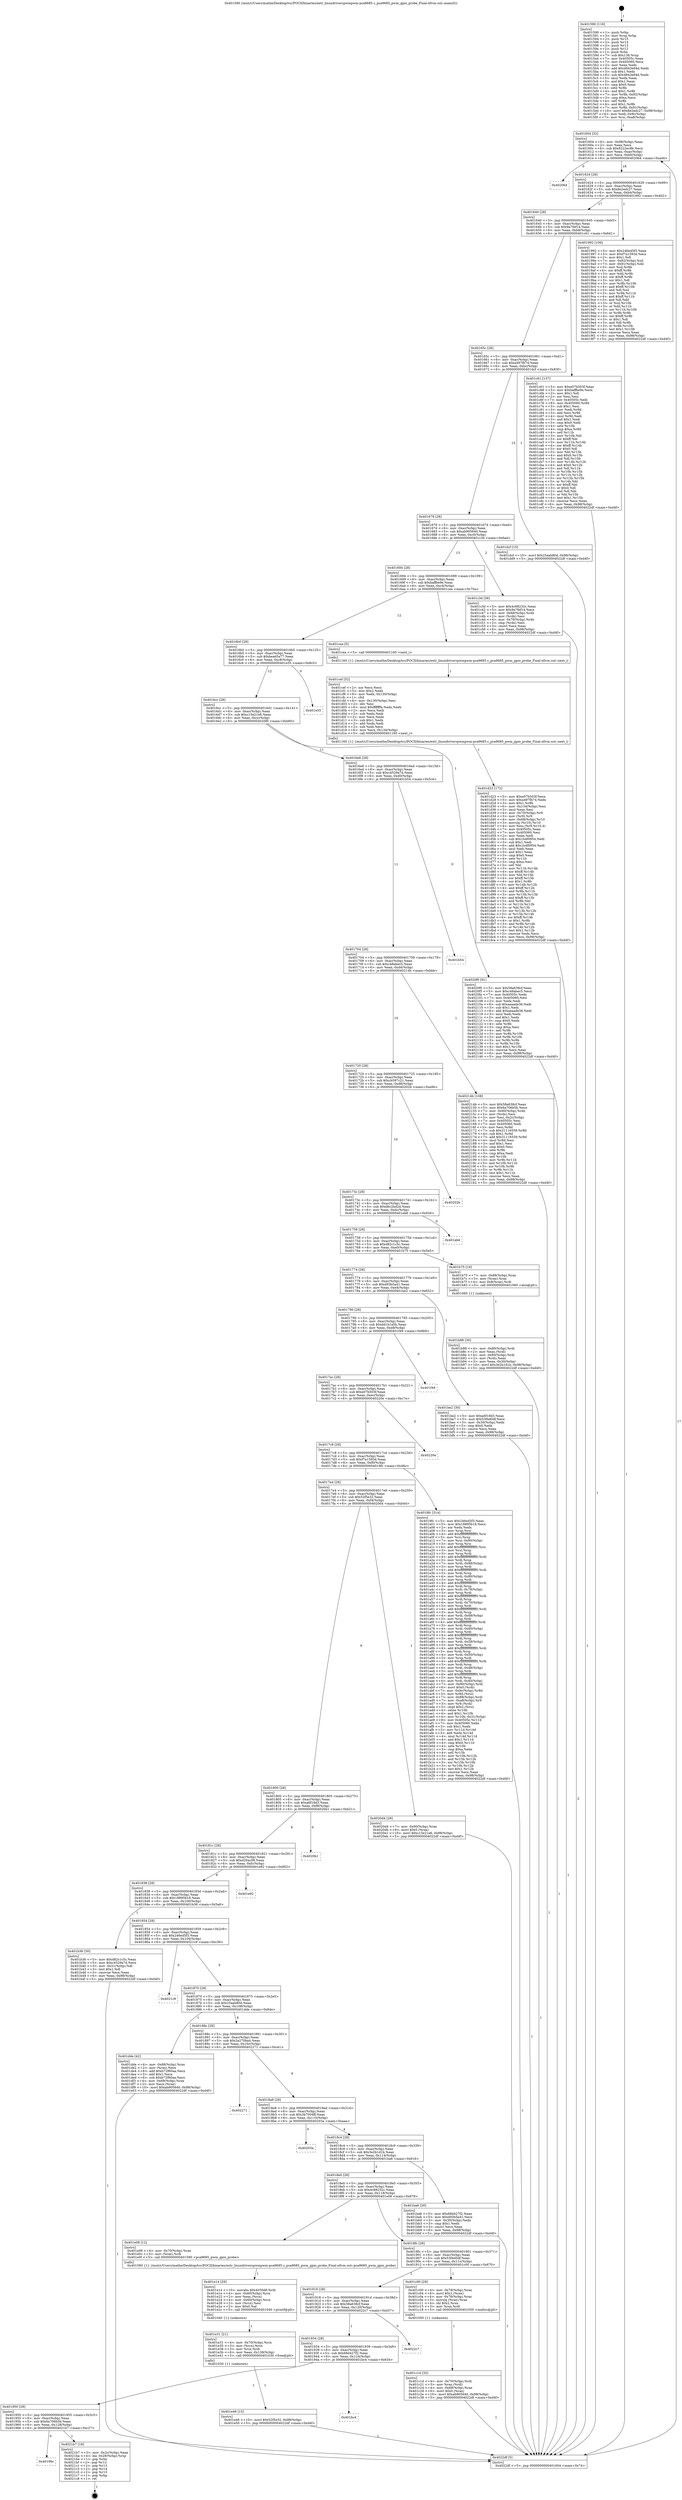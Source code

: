 digraph "0x401590" {
  label = "0x401590 (/mnt/c/Users/mathe/Desktop/tcc/POCII/binaries/extr_linuxdriverspwmpwm-pca9685.c_pca9685_pwm_gpio_probe_Final-ollvm.out::main(0))"
  labelloc = "t"
  node[shape=record]

  Entry [label="",width=0.3,height=0.3,shape=circle,fillcolor=black,style=filled]
  "0x401604" [label="{
     0x401604 [32]\l
     | [instrs]\l
     &nbsp;&nbsp;0x401604 \<+6\>: mov -0x98(%rbp),%eax\l
     &nbsp;&nbsp;0x40160a \<+2\>: mov %eax,%ecx\l
     &nbsp;&nbsp;0x40160c \<+6\>: sub $0x8222ec8b,%ecx\l
     &nbsp;&nbsp;0x401612 \<+6\>: mov %eax,-0xac(%rbp)\l
     &nbsp;&nbsp;0x401618 \<+6\>: mov %ecx,-0xb0(%rbp)\l
     &nbsp;&nbsp;0x40161e \<+6\>: je 0000000000402064 \<main+0xad4\>\l
  }"]
  "0x402064" [label="{
     0x402064\l
  }", style=dashed]
  "0x401624" [label="{
     0x401624 [28]\l
     | [instrs]\l
     &nbsp;&nbsp;0x401624 \<+5\>: jmp 0000000000401629 \<main+0x99\>\l
     &nbsp;&nbsp;0x401629 \<+6\>: mov -0xac(%rbp),%eax\l
     &nbsp;&nbsp;0x40162f \<+5\>: sub $0x8e2edc27,%eax\l
     &nbsp;&nbsp;0x401634 \<+6\>: mov %eax,-0xb4(%rbp)\l
     &nbsp;&nbsp;0x40163a \<+6\>: je 0000000000401992 \<main+0x402\>\l
  }"]
  Exit [label="",width=0.3,height=0.3,shape=circle,fillcolor=black,style=filled,peripheries=2]
  "0x401992" [label="{
     0x401992 [106]\l
     | [instrs]\l
     &nbsp;&nbsp;0x401992 \<+5\>: mov $0x246ed5f3,%eax\l
     &nbsp;&nbsp;0x401997 \<+5\>: mov $0xf7a1593d,%ecx\l
     &nbsp;&nbsp;0x40199c \<+2\>: mov $0x1,%dl\l
     &nbsp;&nbsp;0x40199e \<+7\>: mov -0x92(%rbp),%sil\l
     &nbsp;&nbsp;0x4019a5 \<+7\>: mov -0x91(%rbp),%dil\l
     &nbsp;&nbsp;0x4019ac \<+3\>: mov %sil,%r8b\l
     &nbsp;&nbsp;0x4019af \<+4\>: xor $0xff,%r8b\l
     &nbsp;&nbsp;0x4019b3 \<+3\>: mov %dil,%r9b\l
     &nbsp;&nbsp;0x4019b6 \<+4\>: xor $0xff,%r9b\l
     &nbsp;&nbsp;0x4019ba \<+3\>: xor $0x1,%dl\l
     &nbsp;&nbsp;0x4019bd \<+3\>: mov %r8b,%r10b\l
     &nbsp;&nbsp;0x4019c0 \<+4\>: and $0xff,%r10b\l
     &nbsp;&nbsp;0x4019c4 \<+3\>: and %dl,%sil\l
     &nbsp;&nbsp;0x4019c7 \<+3\>: mov %r9b,%r11b\l
     &nbsp;&nbsp;0x4019ca \<+4\>: and $0xff,%r11b\l
     &nbsp;&nbsp;0x4019ce \<+3\>: and %dl,%dil\l
     &nbsp;&nbsp;0x4019d1 \<+3\>: or %sil,%r10b\l
     &nbsp;&nbsp;0x4019d4 \<+3\>: or %dil,%r11b\l
     &nbsp;&nbsp;0x4019d7 \<+3\>: xor %r11b,%r10b\l
     &nbsp;&nbsp;0x4019da \<+3\>: or %r9b,%r8b\l
     &nbsp;&nbsp;0x4019dd \<+4\>: xor $0xff,%r8b\l
     &nbsp;&nbsp;0x4019e1 \<+3\>: or $0x1,%dl\l
     &nbsp;&nbsp;0x4019e4 \<+3\>: and %dl,%r8b\l
     &nbsp;&nbsp;0x4019e7 \<+3\>: or %r8b,%r10b\l
     &nbsp;&nbsp;0x4019ea \<+4\>: test $0x1,%r10b\l
     &nbsp;&nbsp;0x4019ee \<+3\>: cmovne %ecx,%eax\l
     &nbsp;&nbsp;0x4019f1 \<+6\>: mov %eax,-0x98(%rbp)\l
     &nbsp;&nbsp;0x4019f7 \<+5\>: jmp 00000000004022df \<main+0xd4f\>\l
  }"]
  "0x401640" [label="{
     0x401640 [28]\l
     | [instrs]\l
     &nbsp;&nbsp;0x401640 \<+5\>: jmp 0000000000401645 \<main+0xb5\>\l
     &nbsp;&nbsp;0x401645 \<+6\>: mov -0xac(%rbp),%eax\l
     &nbsp;&nbsp;0x40164b \<+5\>: sub $0x9a7fef14,%eax\l
     &nbsp;&nbsp;0x401650 \<+6\>: mov %eax,-0xb8(%rbp)\l
     &nbsp;&nbsp;0x401656 \<+6\>: je 0000000000401c61 \<main+0x6d1\>\l
  }"]
  "0x4022df" [label="{
     0x4022df [5]\l
     | [instrs]\l
     &nbsp;&nbsp;0x4022df \<+5\>: jmp 0000000000401604 \<main+0x74\>\l
  }"]
  "0x401590" [label="{
     0x401590 [116]\l
     | [instrs]\l
     &nbsp;&nbsp;0x401590 \<+1\>: push %rbp\l
     &nbsp;&nbsp;0x401591 \<+3\>: mov %rsp,%rbp\l
     &nbsp;&nbsp;0x401594 \<+2\>: push %r15\l
     &nbsp;&nbsp;0x401596 \<+2\>: push %r14\l
     &nbsp;&nbsp;0x401598 \<+2\>: push %r13\l
     &nbsp;&nbsp;0x40159a \<+2\>: push %r12\l
     &nbsp;&nbsp;0x40159c \<+1\>: push %rbx\l
     &nbsp;&nbsp;0x40159d \<+7\>: sub $0x138,%rsp\l
     &nbsp;&nbsp;0x4015a4 \<+7\>: mov 0x40505c,%eax\l
     &nbsp;&nbsp;0x4015ab \<+7\>: mov 0x405060,%ecx\l
     &nbsp;&nbsp;0x4015b2 \<+2\>: mov %eax,%edx\l
     &nbsp;&nbsp;0x4015b4 \<+6\>: add $0x4843e94d,%edx\l
     &nbsp;&nbsp;0x4015ba \<+3\>: sub $0x1,%edx\l
     &nbsp;&nbsp;0x4015bd \<+6\>: sub $0x4843e94d,%edx\l
     &nbsp;&nbsp;0x4015c3 \<+3\>: imul %edx,%eax\l
     &nbsp;&nbsp;0x4015c6 \<+3\>: and $0x1,%eax\l
     &nbsp;&nbsp;0x4015c9 \<+3\>: cmp $0x0,%eax\l
     &nbsp;&nbsp;0x4015cc \<+4\>: sete %r8b\l
     &nbsp;&nbsp;0x4015d0 \<+4\>: and $0x1,%r8b\l
     &nbsp;&nbsp;0x4015d4 \<+7\>: mov %r8b,-0x92(%rbp)\l
     &nbsp;&nbsp;0x4015db \<+3\>: cmp $0xa,%ecx\l
     &nbsp;&nbsp;0x4015de \<+4\>: setl %r8b\l
     &nbsp;&nbsp;0x4015e2 \<+4\>: and $0x1,%r8b\l
     &nbsp;&nbsp;0x4015e6 \<+7\>: mov %r8b,-0x91(%rbp)\l
     &nbsp;&nbsp;0x4015ed \<+10\>: movl $0x8e2edc27,-0x98(%rbp)\l
     &nbsp;&nbsp;0x4015f7 \<+6\>: mov %edi,-0x9c(%rbp)\l
     &nbsp;&nbsp;0x4015fd \<+7\>: mov %rsi,-0xa8(%rbp)\l
  }"]
  "0x40196c" [label="{
     0x40196c\l
  }", style=dashed]
  "0x401c61" [label="{
     0x401c61 [137]\l
     | [instrs]\l
     &nbsp;&nbsp;0x401c61 \<+5\>: mov $0xe07b503f,%eax\l
     &nbsp;&nbsp;0x401c66 \<+5\>: mov $0xbaffbe9e,%ecx\l
     &nbsp;&nbsp;0x401c6b \<+2\>: mov $0x1,%dl\l
     &nbsp;&nbsp;0x401c6d \<+2\>: xor %esi,%esi\l
     &nbsp;&nbsp;0x401c6f \<+7\>: mov 0x40505c,%edi\l
     &nbsp;&nbsp;0x401c76 \<+8\>: mov 0x405060,%r8d\l
     &nbsp;&nbsp;0x401c7e \<+3\>: sub $0x1,%esi\l
     &nbsp;&nbsp;0x401c81 \<+3\>: mov %edi,%r9d\l
     &nbsp;&nbsp;0x401c84 \<+3\>: add %esi,%r9d\l
     &nbsp;&nbsp;0x401c87 \<+4\>: imul %r9d,%edi\l
     &nbsp;&nbsp;0x401c8b \<+3\>: and $0x1,%edi\l
     &nbsp;&nbsp;0x401c8e \<+3\>: cmp $0x0,%edi\l
     &nbsp;&nbsp;0x401c91 \<+4\>: sete %r10b\l
     &nbsp;&nbsp;0x401c95 \<+4\>: cmp $0xa,%r8d\l
     &nbsp;&nbsp;0x401c99 \<+4\>: setl %r11b\l
     &nbsp;&nbsp;0x401c9d \<+3\>: mov %r10b,%bl\l
     &nbsp;&nbsp;0x401ca0 \<+3\>: xor $0xff,%bl\l
     &nbsp;&nbsp;0x401ca3 \<+3\>: mov %r11b,%r14b\l
     &nbsp;&nbsp;0x401ca6 \<+4\>: xor $0xff,%r14b\l
     &nbsp;&nbsp;0x401caa \<+3\>: xor $0x0,%dl\l
     &nbsp;&nbsp;0x401cad \<+3\>: mov %bl,%r15b\l
     &nbsp;&nbsp;0x401cb0 \<+4\>: and $0x0,%r15b\l
     &nbsp;&nbsp;0x401cb4 \<+3\>: and %dl,%r10b\l
     &nbsp;&nbsp;0x401cb7 \<+3\>: mov %r14b,%r12b\l
     &nbsp;&nbsp;0x401cba \<+4\>: and $0x0,%r12b\l
     &nbsp;&nbsp;0x401cbe \<+3\>: and %dl,%r11b\l
     &nbsp;&nbsp;0x401cc1 \<+3\>: or %r10b,%r15b\l
     &nbsp;&nbsp;0x401cc4 \<+3\>: or %r11b,%r12b\l
     &nbsp;&nbsp;0x401cc7 \<+3\>: xor %r12b,%r15b\l
     &nbsp;&nbsp;0x401cca \<+3\>: or %r14b,%bl\l
     &nbsp;&nbsp;0x401ccd \<+3\>: xor $0xff,%bl\l
     &nbsp;&nbsp;0x401cd0 \<+3\>: or $0x0,%dl\l
     &nbsp;&nbsp;0x401cd3 \<+2\>: and %dl,%bl\l
     &nbsp;&nbsp;0x401cd5 \<+3\>: or %bl,%r15b\l
     &nbsp;&nbsp;0x401cd8 \<+4\>: test $0x1,%r15b\l
     &nbsp;&nbsp;0x401cdc \<+3\>: cmovne %ecx,%eax\l
     &nbsp;&nbsp;0x401cdf \<+6\>: mov %eax,-0x98(%rbp)\l
     &nbsp;&nbsp;0x401ce5 \<+5\>: jmp 00000000004022df \<main+0xd4f\>\l
  }"]
  "0x40165c" [label="{
     0x40165c [28]\l
     | [instrs]\l
     &nbsp;&nbsp;0x40165c \<+5\>: jmp 0000000000401661 \<main+0xd1\>\l
     &nbsp;&nbsp;0x401661 \<+6\>: mov -0xac(%rbp),%eax\l
     &nbsp;&nbsp;0x401667 \<+5\>: sub $0xa497fb74,%eax\l
     &nbsp;&nbsp;0x40166c \<+6\>: mov %eax,-0xbc(%rbp)\l
     &nbsp;&nbsp;0x401672 \<+6\>: je 0000000000401dcf \<main+0x83f\>\l
  }"]
  "0x4021b7" [label="{
     0x4021b7 [18]\l
     | [instrs]\l
     &nbsp;&nbsp;0x4021b7 \<+3\>: mov -0x2c(%rbp),%eax\l
     &nbsp;&nbsp;0x4021ba \<+4\>: lea -0x28(%rbp),%rsp\l
     &nbsp;&nbsp;0x4021be \<+1\>: pop %rbx\l
     &nbsp;&nbsp;0x4021bf \<+2\>: pop %r12\l
     &nbsp;&nbsp;0x4021c1 \<+2\>: pop %r13\l
     &nbsp;&nbsp;0x4021c3 \<+2\>: pop %r14\l
     &nbsp;&nbsp;0x4021c5 \<+2\>: pop %r15\l
     &nbsp;&nbsp;0x4021c7 \<+1\>: pop %rbp\l
     &nbsp;&nbsp;0x4021c8 \<+1\>: ret\l
  }"]
  "0x401dcf" [label="{
     0x401dcf [15]\l
     | [instrs]\l
     &nbsp;&nbsp;0x401dcf \<+10\>: movl $0x25aab80d,-0x98(%rbp)\l
     &nbsp;&nbsp;0x401dd9 \<+5\>: jmp 00000000004022df \<main+0xd4f\>\l
  }"]
  "0x401678" [label="{
     0x401678 [28]\l
     | [instrs]\l
     &nbsp;&nbsp;0x401678 \<+5\>: jmp 000000000040167d \<main+0xed\>\l
     &nbsp;&nbsp;0x40167d \<+6\>: mov -0xac(%rbp),%eax\l
     &nbsp;&nbsp;0x401683 \<+5\>: sub $0xab905640,%eax\l
     &nbsp;&nbsp;0x401688 \<+6\>: mov %eax,-0xc0(%rbp)\l
     &nbsp;&nbsp;0x40168e \<+6\>: je 0000000000401c3d \<main+0x6ad\>\l
  }"]
  "0x401950" [label="{
     0x401950 [28]\l
     | [instrs]\l
     &nbsp;&nbsp;0x401950 \<+5\>: jmp 0000000000401955 \<main+0x3c5\>\l
     &nbsp;&nbsp;0x401955 \<+6\>: mov -0xac(%rbp),%eax\l
     &nbsp;&nbsp;0x40195b \<+5\>: sub $0x6a706b5b,%eax\l
     &nbsp;&nbsp;0x401960 \<+6\>: mov %eax,-0x128(%rbp)\l
     &nbsp;&nbsp;0x401966 \<+6\>: je 00000000004021b7 \<main+0xc27\>\l
  }"]
  "0x401c3d" [label="{
     0x401c3d [36]\l
     | [instrs]\l
     &nbsp;&nbsp;0x401c3d \<+5\>: mov $0x4c88232c,%eax\l
     &nbsp;&nbsp;0x401c42 \<+5\>: mov $0x9a7fef14,%ecx\l
     &nbsp;&nbsp;0x401c47 \<+4\>: mov -0x68(%rbp),%rdx\l
     &nbsp;&nbsp;0x401c4b \<+2\>: mov (%rdx),%esi\l
     &nbsp;&nbsp;0x401c4d \<+4\>: mov -0x78(%rbp),%rdx\l
     &nbsp;&nbsp;0x401c51 \<+2\>: cmp (%rdx),%esi\l
     &nbsp;&nbsp;0x401c53 \<+3\>: cmovl %ecx,%eax\l
     &nbsp;&nbsp;0x401c56 \<+6\>: mov %eax,-0x98(%rbp)\l
     &nbsp;&nbsp;0x401c5c \<+5\>: jmp 00000000004022df \<main+0xd4f\>\l
  }"]
  "0x401694" [label="{
     0x401694 [28]\l
     | [instrs]\l
     &nbsp;&nbsp;0x401694 \<+5\>: jmp 0000000000401699 \<main+0x109\>\l
     &nbsp;&nbsp;0x401699 \<+6\>: mov -0xac(%rbp),%eax\l
     &nbsp;&nbsp;0x40169f \<+5\>: sub $0xbaffbe9e,%eax\l
     &nbsp;&nbsp;0x4016a4 \<+6\>: mov %eax,-0xc4(%rbp)\l
     &nbsp;&nbsp;0x4016aa \<+6\>: je 0000000000401cea \<main+0x75a\>\l
  }"]
  "0x401bc4" [label="{
     0x401bc4\l
  }", style=dashed]
  "0x401cea" [label="{
     0x401cea [5]\l
     | [instrs]\l
     &nbsp;&nbsp;0x401cea \<+5\>: call 0000000000401160 \<next_i\>\l
     | [calls]\l
     &nbsp;&nbsp;0x401160 \{1\} (/mnt/c/Users/mathe/Desktop/tcc/POCII/binaries/extr_linuxdriverspwmpwm-pca9685.c_pca9685_pwm_gpio_probe_Final-ollvm.out::next_i)\l
  }"]
  "0x4016b0" [label="{
     0x4016b0 [28]\l
     | [instrs]\l
     &nbsp;&nbsp;0x4016b0 \<+5\>: jmp 00000000004016b5 \<main+0x125\>\l
     &nbsp;&nbsp;0x4016b5 \<+6\>: mov -0xac(%rbp),%eax\l
     &nbsp;&nbsp;0x4016bb \<+5\>: sub $0xbea65a77,%eax\l
     &nbsp;&nbsp;0x4016c0 \<+6\>: mov %eax,-0xc8(%rbp)\l
     &nbsp;&nbsp;0x4016c6 \<+6\>: je 0000000000401e55 \<main+0x8c5\>\l
  }"]
  "0x401934" [label="{
     0x401934 [28]\l
     | [instrs]\l
     &nbsp;&nbsp;0x401934 \<+5\>: jmp 0000000000401939 \<main+0x3a9\>\l
     &nbsp;&nbsp;0x401939 \<+6\>: mov -0xac(%rbp),%eax\l
     &nbsp;&nbsp;0x40193f \<+5\>: sub $0x68d427f2,%eax\l
     &nbsp;&nbsp;0x401944 \<+6\>: mov %eax,-0x124(%rbp)\l
     &nbsp;&nbsp;0x40194a \<+6\>: je 0000000000401bc4 \<main+0x634\>\l
  }"]
  "0x401e55" [label="{
     0x401e55\l
  }", style=dashed]
  "0x4016cc" [label="{
     0x4016cc [28]\l
     | [instrs]\l
     &nbsp;&nbsp;0x4016cc \<+5\>: jmp 00000000004016d1 \<main+0x141\>\l
     &nbsp;&nbsp;0x4016d1 \<+6\>: mov -0xac(%rbp),%eax\l
     &nbsp;&nbsp;0x4016d7 \<+5\>: sub $0xc15e21e6,%eax\l
     &nbsp;&nbsp;0x4016dc \<+6\>: mov %eax,-0xcc(%rbp)\l
     &nbsp;&nbsp;0x4016e2 \<+6\>: je 00000000004020f0 \<main+0xb60\>\l
  }"]
  "0x4022c7" [label="{
     0x4022c7\l
  }", style=dashed]
  "0x4020f0" [label="{
     0x4020f0 [91]\l
     | [instrs]\l
     &nbsp;&nbsp;0x4020f0 \<+5\>: mov $0x58a638cf,%eax\l
     &nbsp;&nbsp;0x4020f5 \<+5\>: mov $0xc48abec5,%ecx\l
     &nbsp;&nbsp;0x4020fa \<+7\>: mov 0x40505c,%edx\l
     &nbsp;&nbsp;0x402101 \<+7\>: mov 0x405060,%esi\l
     &nbsp;&nbsp;0x402108 \<+2\>: mov %edx,%edi\l
     &nbsp;&nbsp;0x40210a \<+6\>: sub $0xaeaade36,%edi\l
     &nbsp;&nbsp;0x402110 \<+3\>: sub $0x1,%edi\l
     &nbsp;&nbsp;0x402113 \<+6\>: add $0xaeaade36,%edi\l
     &nbsp;&nbsp;0x402119 \<+3\>: imul %edi,%edx\l
     &nbsp;&nbsp;0x40211c \<+3\>: and $0x1,%edx\l
     &nbsp;&nbsp;0x40211f \<+3\>: cmp $0x0,%edx\l
     &nbsp;&nbsp;0x402122 \<+4\>: sete %r8b\l
     &nbsp;&nbsp;0x402126 \<+3\>: cmp $0xa,%esi\l
     &nbsp;&nbsp;0x402129 \<+4\>: setl %r9b\l
     &nbsp;&nbsp;0x40212d \<+3\>: mov %r8b,%r10b\l
     &nbsp;&nbsp;0x402130 \<+3\>: and %r9b,%r10b\l
     &nbsp;&nbsp;0x402133 \<+3\>: xor %r9b,%r8b\l
     &nbsp;&nbsp;0x402136 \<+3\>: or %r8b,%r10b\l
     &nbsp;&nbsp;0x402139 \<+4\>: test $0x1,%r10b\l
     &nbsp;&nbsp;0x40213d \<+3\>: cmovne %ecx,%eax\l
     &nbsp;&nbsp;0x402140 \<+6\>: mov %eax,-0x98(%rbp)\l
     &nbsp;&nbsp;0x402146 \<+5\>: jmp 00000000004022df \<main+0xd4f\>\l
  }"]
  "0x4016e8" [label="{
     0x4016e8 [28]\l
     | [instrs]\l
     &nbsp;&nbsp;0x4016e8 \<+5\>: jmp 00000000004016ed \<main+0x15d\>\l
     &nbsp;&nbsp;0x4016ed \<+6\>: mov -0xac(%rbp),%eax\l
     &nbsp;&nbsp;0x4016f3 \<+5\>: sub $0xc4529a7d,%eax\l
     &nbsp;&nbsp;0x4016f8 \<+6\>: mov %eax,-0xd0(%rbp)\l
     &nbsp;&nbsp;0x4016fe \<+6\>: je 0000000000401b54 \<main+0x5c4\>\l
  }"]
  "0x401e46" [label="{
     0x401e46 [15]\l
     | [instrs]\l
     &nbsp;&nbsp;0x401e46 \<+10\>: movl $0x52f5e32,-0x98(%rbp)\l
     &nbsp;&nbsp;0x401e50 \<+5\>: jmp 00000000004022df \<main+0xd4f\>\l
  }"]
  "0x401b54" [label="{
     0x401b54\l
  }", style=dashed]
  "0x401704" [label="{
     0x401704 [28]\l
     | [instrs]\l
     &nbsp;&nbsp;0x401704 \<+5\>: jmp 0000000000401709 \<main+0x179\>\l
     &nbsp;&nbsp;0x401709 \<+6\>: mov -0xac(%rbp),%eax\l
     &nbsp;&nbsp;0x40170f \<+5\>: sub $0xc48abec5,%eax\l
     &nbsp;&nbsp;0x401714 \<+6\>: mov %eax,-0xd4(%rbp)\l
     &nbsp;&nbsp;0x40171a \<+6\>: je 000000000040214b \<main+0xbbb\>\l
  }"]
  "0x401e31" [label="{
     0x401e31 [21]\l
     | [instrs]\l
     &nbsp;&nbsp;0x401e31 \<+4\>: mov -0x70(%rbp),%rcx\l
     &nbsp;&nbsp;0x401e35 \<+3\>: mov (%rcx),%rcx\l
     &nbsp;&nbsp;0x401e38 \<+3\>: mov %rcx,%rdi\l
     &nbsp;&nbsp;0x401e3b \<+6\>: mov %eax,-0x138(%rbp)\l
     &nbsp;&nbsp;0x401e41 \<+5\>: call 0000000000401030 \<free@plt\>\l
     | [calls]\l
     &nbsp;&nbsp;0x401030 \{1\} (unknown)\l
  }"]
  "0x40214b" [label="{
     0x40214b [108]\l
     | [instrs]\l
     &nbsp;&nbsp;0x40214b \<+5\>: mov $0x58a638cf,%eax\l
     &nbsp;&nbsp;0x402150 \<+5\>: mov $0x6a706b5b,%ecx\l
     &nbsp;&nbsp;0x402155 \<+7\>: mov -0x90(%rbp),%rdx\l
     &nbsp;&nbsp;0x40215c \<+2\>: mov (%rdx),%esi\l
     &nbsp;&nbsp;0x40215e \<+3\>: mov %esi,-0x2c(%rbp)\l
     &nbsp;&nbsp;0x402161 \<+7\>: mov 0x40505c,%esi\l
     &nbsp;&nbsp;0x402168 \<+7\>: mov 0x405060,%edi\l
     &nbsp;&nbsp;0x40216f \<+3\>: mov %esi,%r8d\l
     &nbsp;&nbsp;0x402172 \<+7\>: sub $0x31116559,%r8d\l
     &nbsp;&nbsp;0x402179 \<+4\>: sub $0x1,%r8d\l
     &nbsp;&nbsp;0x40217d \<+7\>: add $0x31116559,%r8d\l
     &nbsp;&nbsp;0x402184 \<+4\>: imul %r8d,%esi\l
     &nbsp;&nbsp;0x402188 \<+3\>: and $0x1,%esi\l
     &nbsp;&nbsp;0x40218b \<+3\>: cmp $0x0,%esi\l
     &nbsp;&nbsp;0x40218e \<+4\>: sete %r9b\l
     &nbsp;&nbsp;0x402192 \<+3\>: cmp $0xa,%edi\l
     &nbsp;&nbsp;0x402195 \<+4\>: setl %r10b\l
     &nbsp;&nbsp;0x402199 \<+3\>: mov %r9b,%r11b\l
     &nbsp;&nbsp;0x40219c \<+3\>: and %r10b,%r11b\l
     &nbsp;&nbsp;0x40219f \<+3\>: xor %r10b,%r9b\l
     &nbsp;&nbsp;0x4021a2 \<+3\>: or %r9b,%r11b\l
     &nbsp;&nbsp;0x4021a5 \<+4\>: test $0x1,%r11b\l
     &nbsp;&nbsp;0x4021a9 \<+3\>: cmovne %ecx,%eax\l
     &nbsp;&nbsp;0x4021ac \<+6\>: mov %eax,-0x98(%rbp)\l
     &nbsp;&nbsp;0x4021b2 \<+5\>: jmp 00000000004022df \<main+0xd4f\>\l
  }"]
  "0x401720" [label="{
     0x401720 [28]\l
     | [instrs]\l
     &nbsp;&nbsp;0x401720 \<+5\>: jmp 0000000000401725 \<main+0x195\>\l
     &nbsp;&nbsp;0x401725 \<+6\>: mov -0xac(%rbp),%eax\l
     &nbsp;&nbsp;0x40172b \<+5\>: sub $0xcb597c21,%eax\l
     &nbsp;&nbsp;0x401730 \<+6\>: mov %eax,-0xd8(%rbp)\l
     &nbsp;&nbsp;0x401736 \<+6\>: je 000000000040202b \<main+0xa9b\>\l
  }"]
  "0x401e14" [label="{
     0x401e14 [29]\l
     | [instrs]\l
     &nbsp;&nbsp;0x401e14 \<+10\>: movabs $0x4030d6,%rdi\l
     &nbsp;&nbsp;0x401e1e \<+4\>: mov -0x60(%rbp),%rcx\l
     &nbsp;&nbsp;0x401e22 \<+2\>: mov %eax,(%rcx)\l
     &nbsp;&nbsp;0x401e24 \<+4\>: mov -0x60(%rbp),%rcx\l
     &nbsp;&nbsp;0x401e28 \<+2\>: mov (%rcx),%esi\l
     &nbsp;&nbsp;0x401e2a \<+2\>: mov $0x0,%al\l
     &nbsp;&nbsp;0x401e2c \<+5\>: call 0000000000401040 \<printf@plt\>\l
     | [calls]\l
     &nbsp;&nbsp;0x401040 \{1\} (unknown)\l
  }"]
  "0x40202b" [label="{
     0x40202b\l
  }", style=dashed]
  "0x40173c" [label="{
     0x40173c [28]\l
     | [instrs]\l
     &nbsp;&nbsp;0x40173c \<+5\>: jmp 0000000000401741 \<main+0x1b1\>\l
     &nbsp;&nbsp;0x401741 \<+6\>: mov -0xac(%rbp),%eax\l
     &nbsp;&nbsp;0x401747 \<+5\>: sub $0xd6c2bd2d,%eax\l
     &nbsp;&nbsp;0x40174c \<+6\>: mov %eax,-0xdc(%rbp)\l
     &nbsp;&nbsp;0x401752 \<+6\>: je 0000000000401eb6 \<main+0x926\>\l
  }"]
  "0x401d23" [label="{
     0x401d23 [172]\l
     | [instrs]\l
     &nbsp;&nbsp;0x401d23 \<+5\>: mov $0xe07b503f,%ecx\l
     &nbsp;&nbsp;0x401d28 \<+5\>: mov $0xa497fb74,%edx\l
     &nbsp;&nbsp;0x401d2d \<+3\>: mov $0x1,%r8b\l
     &nbsp;&nbsp;0x401d30 \<+6\>: mov -0x134(%rbp),%esi\l
     &nbsp;&nbsp;0x401d36 \<+3\>: imul %eax,%esi\l
     &nbsp;&nbsp;0x401d39 \<+4\>: mov -0x70(%rbp),%r9\l
     &nbsp;&nbsp;0x401d3d \<+3\>: mov (%r9),%r9\l
     &nbsp;&nbsp;0x401d40 \<+4\>: mov -0x68(%rbp),%r10\l
     &nbsp;&nbsp;0x401d44 \<+3\>: movslq (%r10),%r10\l
     &nbsp;&nbsp;0x401d47 \<+4\>: mov %esi,(%r9,%r10,4)\l
     &nbsp;&nbsp;0x401d4b \<+7\>: mov 0x40505c,%eax\l
     &nbsp;&nbsp;0x401d52 \<+7\>: mov 0x405060,%esi\l
     &nbsp;&nbsp;0x401d59 \<+2\>: mov %eax,%edi\l
     &nbsp;&nbsp;0x401d5b \<+6\>: sub $0x1b4f0954,%edi\l
     &nbsp;&nbsp;0x401d61 \<+3\>: sub $0x1,%edi\l
     &nbsp;&nbsp;0x401d64 \<+6\>: add $0x1b4f0954,%edi\l
     &nbsp;&nbsp;0x401d6a \<+3\>: imul %edi,%eax\l
     &nbsp;&nbsp;0x401d6d \<+3\>: and $0x1,%eax\l
     &nbsp;&nbsp;0x401d70 \<+3\>: cmp $0x0,%eax\l
     &nbsp;&nbsp;0x401d73 \<+4\>: sete %r11b\l
     &nbsp;&nbsp;0x401d77 \<+3\>: cmp $0xa,%esi\l
     &nbsp;&nbsp;0x401d7a \<+3\>: setl %bl\l
     &nbsp;&nbsp;0x401d7d \<+3\>: mov %r11b,%r14b\l
     &nbsp;&nbsp;0x401d80 \<+4\>: xor $0xff,%r14b\l
     &nbsp;&nbsp;0x401d84 \<+3\>: mov %bl,%r15b\l
     &nbsp;&nbsp;0x401d87 \<+4\>: xor $0xff,%r15b\l
     &nbsp;&nbsp;0x401d8b \<+4\>: xor $0x1,%r8b\l
     &nbsp;&nbsp;0x401d8f \<+3\>: mov %r14b,%r12b\l
     &nbsp;&nbsp;0x401d92 \<+4\>: and $0xff,%r12b\l
     &nbsp;&nbsp;0x401d96 \<+3\>: and %r8b,%r11b\l
     &nbsp;&nbsp;0x401d99 \<+3\>: mov %r15b,%r13b\l
     &nbsp;&nbsp;0x401d9c \<+4\>: and $0xff,%r13b\l
     &nbsp;&nbsp;0x401da0 \<+3\>: and %r8b,%bl\l
     &nbsp;&nbsp;0x401da3 \<+3\>: or %r11b,%r12b\l
     &nbsp;&nbsp;0x401da6 \<+3\>: or %bl,%r13b\l
     &nbsp;&nbsp;0x401da9 \<+3\>: xor %r13b,%r12b\l
     &nbsp;&nbsp;0x401dac \<+3\>: or %r15b,%r14b\l
     &nbsp;&nbsp;0x401daf \<+4\>: xor $0xff,%r14b\l
     &nbsp;&nbsp;0x401db3 \<+4\>: or $0x1,%r8b\l
     &nbsp;&nbsp;0x401db7 \<+3\>: and %r8b,%r14b\l
     &nbsp;&nbsp;0x401dba \<+3\>: or %r14b,%r12b\l
     &nbsp;&nbsp;0x401dbd \<+4\>: test $0x1,%r12b\l
     &nbsp;&nbsp;0x401dc1 \<+3\>: cmovne %edx,%ecx\l
     &nbsp;&nbsp;0x401dc4 \<+6\>: mov %ecx,-0x98(%rbp)\l
     &nbsp;&nbsp;0x401dca \<+5\>: jmp 00000000004022df \<main+0xd4f\>\l
  }"]
  "0x401eb6" [label="{
     0x401eb6\l
  }", style=dashed]
  "0x401758" [label="{
     0x401758 [28]\l
     | [instrs]\l
     &nbsp;&nbsp;0x401758 \<+5\>: jmp 000000000040175d \<main+0x1cd\>\l
     &nbsp;&nbsp;0x40175d \<+6\>: mov -0xac(%rbp),%eax\l
     &nbsp;&nbsp;0x401763 \<+5\>: sub $0xd82c1c5c,%eax\l
     &nbsp;&nbsp;0x401768 \<+6\>: mov %eax,-0xe0(%rbp)\l
     &nbsp;&nbsp;0x40176e \<+6\>: je 0000000000401b75 \<main+0x5e5\>\l
  }"]
  "0x401cef" [label="{
     0x401cef [52]\l
     | [instrs]\l
     &nbsp;&nbsp;0x401cef \<+2\>: xor %ecx,%ecx\l
     &nbsp;&nbsp;0x401cf1 \<+5\>: mov $0x2,%edx\l
     &nbsp;&nbsp;0x401cf6 \<+6\>: mov %edx,-0x130(%rbp)\l
     &nbsp;&nbsp;0x401cfc \<+1\>: cltd\l
     &nbsp;&nbsp;0x401cfd \<+6\>: mov -0x130(%rbp),%esi\l
     &nbsp;&nbsp;0x401d03 \<+2\>: idiv %esi\l
     &nbsp;&nbsp;0x401d05 \<+6\>: imul $0xfffffffe,%edx,%edx\l
     &nbsp;&nbsp;0x401d0b \<+2\>: mov %ecx,%edi\l
     &nbsp;&nbsp;0x401d0d \<+2\>: sub %edx,%edi\l
     &nbsp;&nbsp;0x401d0f \<+2\>: mov %ecx,%edx\l
     &nbsp;&nbsp;0x401d11 \<+3\>: sub $0x1,%edx\l
     &nbsp;&nbsp;0x401d14 \<+2\>: add %edx,%edi\l
     &nbsp;&nbsp;0x401d16 \<+2\>: sub %edi,%ecx\l
     &nbsp;&nbsp;0x401d18 \<+6\>: mov %ecx,-0x134(%rbp)\l
     &nbsp;&nbsp;0x401d1e \<+5\>: call 0000000000401160 \<next_i\>\l
     | [calls]\l
     &nbsp;&nbsp;0x401160 \{1\} (/mnt/c/Users/mathe/Desktop/tcc/POCII/binaries/extr_linuxdriverspwmpwm-pca9685.c_pca9685_pwm_gpio_probe_Final-ollvm.out::next_i)\l
  }"]
  "0x401b75" [label="{
     0x401b75 [19]\l
     | [instrs]\l
     &nbsp;&nbsp;0x401b75 \<+7\>: mov -0x88(%rbp),%rax\l
     &nbsp;&nbsp;0x401b7c \<+3\>: mov (%rax),%rax\l
     &nbsp;&nbsp;0x401b7f \<+4\>: mov 0x8(%rax),%rdi\l
     &nbsp;&nbsp;0x401b83 \<+5\>: call 0000000000401060 \<atoi@plt\>\l
     | [calls]\l
     &nbsp;&nbsp;0x401060 \{1\} (unknown)\l
  }"]
  "0x401774" [label="{
     0x401774 [28]\l
     | [instrs]\l
     &nbsp;&nbsp;0x401774 \<+5\>: jmp 0000000000401779 \<main+0x1e9\>\l
     &nbsp;&nbsp;0x401779 \<+6\>: mov -0xac(%rbp),%eax\l
     &nbsp;&nbsp;0x40177f \<+5\>: sub $0xd93b5a41,%eax\l
     &nbsp;&nbsp;0x401784 \<+6\>: mov %eax,-0xe4(%rbp)\l
     &nbsp;&nbsp;0x40178a \<+6\>: je 0000000000401be2 \<main+0x652\>\l
  }"]
  "0x401c1d" [label="{
     0x401c1d [32]\l
     | [instrs]\l
     &nbsp;&nbsp;0x401c1d \<+4\>: mov -0x70(%rbp),%rdi\l
     &nbsp;&nbsp;0x401c21 \<+3\>: mov %rax,(%rdi)\l
     &nbsp;&nbsp;0x401c24 \<+4\>: mov -0x68(%rbp),%rax\l
     &nbsp;&nbsp;0x401c28 \<+6\>: movl $0x0,(%rax)\l
     &nbsp;&nbsp;0x401c2e \<+10\>: movl $0xab905640,-0x98(%rbp)\l
     &nbsp;&nbsp;0x401c38 \<+5\>: jmp 00000000004022df \<main+0xd4f\>\l
  }"]
  "0x401be2" [label="{
     0x401be2 [30]\l
     | [instrs]\l
     &nbsp;&nbsp;0x401be2 \<+5\>: mov $0xa6f18d3,%eax\l
     &nbsp;&nbsp;0x401be7 \<+5\>: mov $0x53f4d0df,%ecx\l
     &nbsp;&nbsp;0x401bec \<+3\>: mov -0x30(%rbp),%edx\l
     &nbsp;&nbsp;0x401bef \<+3\>: cmp $0x0,%edx\l
     &nbsp;&nbsp;0x401bf2 \<+3\>: cmove %ecx,%eax\l
     &nbsp;&nbsp;0x401bf5 \<+6\>: mov %eax,-0x98(%rbp)\l
     &nbsp;&nbsp;0x401bfb \<+5\>: jmp 00000000004022df \<main+0xd4f\>\l
  }"]
  "0x401790" [label="{
     0x401790 [28]\l
     | [instrs]\l
     &nbsp;&nbsp;0x401790 \<+5\>: jmp 0000000000401795 \<main+0x205\>\l
     &nbsp;&nbsp;0x401795 \<+6\>: mov -0xac(%rbp),%eax\l
     &nbsp;&nbsp;0x40179b \<+5\>: sub $0xdd1b1a5b,%eax\l
     &nbsp;&nbsp;0x4017a0 \<+6\>: mov %eax,-0xe8(%rbp)\l
     &nbsp;&nbsp;0x4017a6 \<+6\>: je 0000000000401f49 \<main+0x9b9\>\l
  }"]
  "0x401918" [label="{
     0x401918 [28]\l
     | [instrs]\l
     &nbsp;&nbsp;0x401918 \<+5\>: jmp 000000000040191d \<main+0x38d\>\l
     &nbsp;&nbsp;0x40191d \<+6\>: mov -0xac(%rbp),%eax\l
     &nbsp;&nbsp;0x401923 \<+5\>: sub $0x58a638cf,%eax\l
     &nbsp;&nbsp;0x401928 \<+6\>: mov %eax,-0x120(%rbp)\l
     &nbsp;&nbsp;0x40192e \<+6\>: je 00000000004022c7 \<main+0xd37\>\l
  }"]
  "0x401f49" [label="{
     0x401f49\l
  }", style=dashed]
  "0x4017ac" [label="{
     0x4017ac [28]\l
     | [instrs]\l
     &nbsp;&nbsp;0x4017ac \<+5\>: jmp 00000000004017b1 \<main+0x221\>\l
     &nbsp;&nbsp;0x4017b1 \<+6\>: mov -0xac(%rbp),%eax\l
     &nbsp;&nbsp;0x4017b7 \<+5\>: sub $0xe07b503f,%eax\l
     &nbsp;&nbsp;0x4017bc \<+6\>: mov %eax,-0xec(%rbp)\l
     &nbsp;&nbsp;0x4017c2 \<+6\>: je 000000000040220e \<main+0xc7e\>\l
  }"]
  "0x401c00" [label="{
     0x401c00 [29]\l
     | [instrs]\l
     &nbsp;&nbsp;0x401c00 \<+4\>: mov -0x78(%rbp),%rax\l
     &nbsp;&nbsp;0x401c04 \<+6\>: movl $0x1,(%rax)\l
     &nbsp;&nbsp;0x401c0a \<+4\>: mov -0x78(%rbp),%rax\l
     &nbsp;&nbsp;0x401c0e \<+3\>: movslq (%rax),%rax\l
     &nbsp;&nbsp;0x401c11 \<+4\>: shl $0x2,%rax\l
     &nbsp;&nbsp;0x401c15 \<+3\>: mov %rax,%rdi\l
     &nbsp;&nbsp;0x401c18 \<+5\>: call 0000000000401050 \<malloc@plt\>\l
     | [calls]\l
     &nbsp;&nbsp;0x401050 \{1\} (unknown)\l
  }"]
  "0x40220e" [label="{
     0x40220e\l
  }", style=dashed]
  "0x4017c8" [label="{
     0x4017c8 [28]\l
     | [instrs]\l
     &nbsp;&nbsp;0x4017c8 \<+5\>: jmp 00000000004017cd \<main+0x23d\>\l
     &nbsp;&nbsp;0x4017cd \<+6\>: mov -0xac(%rbp),%eax\l
     &nbsp;&nbsp;0x4017d3 \<+5\>: sub $0xf7a1593d,%eax\l
     &nbsp;&nbsp;0x4017d8 \<+6\>: mov %eax,-0xf0(%rbp)\l
     &nbsp;&nbsp;0x4017de \<+6\>: je 00000000004019fc \<main+0x46c\>\l
  }"]
  "0x4018fc" [label="{
     0x4018fc [28]\l
     | [instrs]\l
     &nbsp;&nbsp;0x4018fc \<+5\>: jmp 0000000000401901 \<main+0x371\>\l
     &nbsp;&nbsp;0x401901 \<+6\>: mov -0xac(%rbp),%eax\l
     &nbsp;&nbsp;0x401907 \<+5\>: sub $0x53f4d0df,%eax\l
     &nbsp;&nbsp;0x40190c \<+6\>: mov %eax,-0x11c(%rbp)\l
     &nbsp;&nbsp;0x401912 \<+6\>: je 0000000000401c00 \<main+0x670\>\l
  }"]
  "0x4019fc" [label="{
     0x4019fc [314]\l
     | [instrs]\l
     &nbsp;&nbsp;0x4019fc \<+5\>: mov $0x246ed5f3,%eax\l
     &nbsp;&nbsp;0x401a01 \<+5\>: mov $0x18895b18,%ecx\l
     &nbsp;&nbsp;0x401a06 \<+2\>: xor %edx,%edx\l
     &nbsp;&nbsp;0x401a08 \<+3\>: mov %rsp,%rsi\l
     &nbsp;&nbsp;0x401a0b \<+4\>: add $0xfffffffffffffff0,%rsi\l
     &nbsp;&nbsp;0x401a0f \<+3\>: mov %rsi,%rsp\l
     &nbsp;&nbsp;0x401a12 \<+7\>: mov %rsi,-0x90(%rbp)\l
     &nbsp;&nbsp;0x401a19 \<+3\>: mov %rsp,%rsi\l
     &nbsp;&nbsp;0x401a1c \<+4\>: add $0xfffffffffffffff0,%rsi\l
     &nbsp;&nbsp;0x401a20 \<+3\>: mov %rsi,%rsp\l
     &nbsp;&nbsp;0x401a23 \<+3\>: mov %rsp,%rdi\l
     &nbsp;&nbsp;0x401a26 \<+4\>: add $0xfffffffffffffff0,%rdi\l
     &nbsp;&nbsp;0x401a2a \<+3\>: mov %rdi,%rsp\l
     &nbsp;&nbsp;0x401a2d \<+7\>: mov %rdi,-0x88(%rbp)\l
     &nbsp;&nbsp;0x401a34 \<+3\>: mov %rsp,%rdi\l
     &nbsp;&nbsp;0x401a37 \<+4\>: add $0xfffffffffffffff0,%rdi\l
     &nbsp;&nbsp;0x401a3b \<+3\>: mov %rdi,%rsp\l
     &nbsp;&nbsp;0x401a3e \<+4\>: mov %rdi,-0x80(%rbp)\l
     &nbsp;&nbsp;0x401a42 \<+3\>: mov %rsp,%rdi\l
     &nbsp;&nbsp;0x401a45 \<+4\>: add $0xfffffffffffffff0,%rdi\l
     &nbsp;&nbsp;0x401a49 \<+3\>: mov %rdi,%rsp\l
     &nbsp;&nbsp;0x401a4c \<+4\>: mov %rdi,-0x78(%rbp)\l
     &nbsp;&nbsp;0x401a50 \<+3\>: mov %rsp,%rdi\l
     &nbsp;&nbsp;0x401a53 \<+4\>: add $0xfffffffffffffff0,%rdi\l
     &nbsp;&nbsp;0x401a57 \<+3\>: mov %rdi,%rsp\l
     &nbsp;&nbsp;0x401a5a \<+4\>: mov %rdi,-0x70(%rbp)\l
     &nbsp;&nbsp;0x401a5e \<+3\>: mov %rsp,%rdi\l
     &nbsp;&nbsp;0x401a61 \<+4\>: add $0xfffffffffffffff0,%rdi\l
     &nbsp;&nbsp;0x401a65 \<+3\>: mov %rdi,%rsp\l
     &nbsp;&nbsp;0x401a68 \<+4\>: mov %rdi,-0x68(%rbp)\l
     &nbsp;&nbsp;0x401a6c \<+3\>: mov %rsp,%rdi\l
     &nbsp;&nbsp;0x401a6f \<+4\>: add $0xfffffffffffffff0,%rdi\l
     &nbsp;&nbsp;0x401a73 \<+3\>: mov %rdi,%rsp\l
     &nbsp;&nbsp;0x401a76 \<+4\>: mov %rdi,-0x60(%rbp)\l
     &nbsp;&nbsp;0x401a7a \<+3\>: mov %rsp,%rdi\l
     &nbsp;&nbsp;0x401a7d \<+4\>: add $0xfffffffffffffff0,%rdi\l
     &nbsp;&nbsp;0x401a81 \<+3\>: mov %rdi,%rsp\l
     &nbsp;&nbsp;0x401a84 \<+4\>: mov %rdi,-0x58(%rbp)\l
     &nbsp;&nbsp;0x401a88 \<+3\>: mov %rsp,%rdi\l
     &nbsp;&nbsp;0x401a8b \<+4\>: add $0xfffffffffffffff0,%rdi\l
     &nbsp;&nbsp;0x401a8f \<+3\>: mov %rdi,%rsp\l
     &nbsp;&nbsp;0x401a92 \<+4\>: mov %rdi,-0x50(%rbp)\l
     &nbsp;&nbsp;0x401a96 \<+3\>: mov %rsp,%rdi\l
     &nbsp;&nbsp;0x401a99 \<+4\>: add $0xfffffffffffffff0,%rdi\l
     &nbsp;&nbsp;0x401a9d \<+3\>: mov %rdi,%rsp\l
     &nbsp;&nbsp;0x401aa0 \<+4\>: mov %rdi,-0x48(%rbp)\l
     &nbsp;&nbsp;0x401aa4 \<+3\>: mov %rsp,%rdi\l
     &nbsp;&nbsp;0x401aa7 \<+4\>: add $0xfffffffffffffff0,%rdi\l
     &nbsp;&nbsp;0x401aab \<+3\>: mov %rdi,%rsp\l
     &nbsp;&nbsp;0x401aae \<+4\>: mov %rdi,-0x40(%rbp)\l
     &nbsp;&nbsp;0x401ab2 \<+7\>: mov -0x90(%rbp),%rdi\l
     &nbsp;&nbsp;0x401ab9 \<+6\>: movl $0x0,(%rdi)\l
     &nbsp;&nbsp;0x401abf \<+7\>: mov -0x9c(%rbp),%r8d\l
     &nbsp;&nbsp;0x401ac6 \<+3\>: mov %r8d,(%rsi)\l
     &nbsp;&nbsp;0x401ac9 \<+7\>: mov -0x88(%rbp),%rdi\l
     &nbsp;&nbsp;0x401ad0 \<+7\>: mov -0xa8(%rbp),%r9\l
     &nbsp;&nbsp;0x401ad7 \<+3\>: mov %r9,(%rdi)\l
     &nbsp;&nbsp;0x401ada \<+3\>: cmpl $0x2,(%rsi)\l
     &nbsp;&nbsp;0x401add \<+4\>: setne %r10b\l
     &nbsp;&nbsp;0x401ae1 \<+4\>: and $0x1,%r10b\l
     &nbsp;&nbsp;0x401ae5 \<+4\>: mov %r10b,-0x31(%rbp)\l
     &nbsp;&nbsp;0x401ae9 \<+8\>: mov 0x40505c,%r11d\l
     &nbsp;&nbsp;0x401af1 \<+7\>: mov 0x405060,%ebx\l
     &nbsp;&nbsp;0x401af8 \<+3\>: sub $0x1,%edx\l
     &nbsp;&nbsp;0x401afb \<+3\>: mov %r11d,%r14d\l
     &nbsp;&nbsp;0x401afe \<+3\>: add %edx,%r14d\l
     &nbsp;&nbsp;0x401b01 \<+4\>: imul %r14d,%r11d\l
     &nbsp;&nbsp;0x401b05 \<+4\>: and $0x1,%r11d\l
     &nbsp;&nbsp;0x401b09 \<+4\>: cmp $0x0,%r11d\l
     &nbsp;&nbsp;0x401b0d \<+4\>: sete %r10b\l
     &nbsp;&nbsp;0x401b11 \<+3\>: cmp $0xa,%ebx\l
     &nbsp;&nbsp;0x401b14 \<+4\>: setl %r15b\l
     &nbsp;&nbsp;0x401b18 \<+3\>: mov %r10b,%r12b\l
     &nbsp;&nbsp;0x401b1b \<+3\>: and %r15b,%r12b\l
     &nbsp;&nbsp;0x401b1e \<+3\>: xor %r15b,%r10b\l
     &nbsp;&nbsp;0x401b21 \<+3\>: or %r10b,%r12b\l
     &nbsp;&nbsp;0x401b24 \<+4\>: test $0x1,%r12b\l
     &nbsp;&nbsp;0x401b28 \<+3\>: cmovne %ecx,%eax\l
     &nbsp;&nbsp;0x401b2b \<+6\>: mov %eax,-0x98(%rbp)\l
     &nbsp;&nbsp;0x401b31 \<+5\>: jmp 00000000004022df \<main+0xd4f\>\l
  }"]
  "0x4017e4" [label="{
     0x4017e4 [28]\l
     | [instrs]\l
     &nbsp;&nbsp;0x4017e4 \<+5\>: jmp 00000000004017e9 \<main+0x259\>\l
     &nbsp;&nbsp;0x4017e9 \<+6\>: mov -0xac(%rbp),%eax\l
     &nbsp;&nbsp;0x4017ef \<+5\>: sub $0x52f5e32,%eax\l
     &nbsp;&nbsp;0x4017f4 \<+6\>: mov %eax,-0xf4(%rbp)\l
     &nbsp;&nbsp;0x4017fa \<+6\>: je 00000000004020d4 \<main+0xb44\>\l
  }"]
  "0x401e08" [label="{
     0x401e08 [12]\l
     | [instrs]\l
     &nbsp;&nbsp;0x401e08 \<+4\>: mov -0x70(%rbp),%rax\l
     &nbsp;&nbsp;0x401e0c \<+3\>: mov (%rax),%rdi\l
     &nbsp;&nbsp;0x401e0f \<+5\>: call 0000000000401580 \<pca9685_pwm_gpio_probe\>\l
     | [calls]\l
     &nbsp;&nbsp;0x401580 \{1\} (/mnt/c/Users/mathe/Desktop/tcc/POCII/binaries/extr_linuxdriverspwmpwm-pca9685.c_pca9685_pwm_gpio_probe_Final-ollvm.out::pca9685_pwm_gpio_probe)\l
  }"]
  "0x4018e0" [label="{
     0x4018e0 [28]\l
     | [instrs]\l
     &nbsp;&nbsp;0x4018e0 \<+5\>: jmp 00000000004018e5 \<main+0x355\>\l
     &nbsp;&nbsp;0x4018e5 \<+6\>: mov -0xac(%rbp),%eax\l
     &nbsp;&nbsp;0x4018eb \<+5\>: sub $0x4c88232c,%eax\l
     &nbsp;&nbsp;0x4018f0 \<+6\>: mov %eax,-0x118(%rbp)\l
     &nbsp;&nbsp;0x4018f6 \<+6\>: je 0000000000401e08 \<main+0x878\>\l
  }"]
  "0x4020d4" [label="{
     0x4020d4 [28]\l
     | [instrs]\l
     &nbsp;&nbsp;0x4020d4 \<+7\>: mov -0x90(%rbp),%rax\l
     &nbsp;&nbsp;0x4020db \<+6\>: movl $0x0,(%rax)\l
     &nbsp;&nbsp;0x4020e1 \<+10\>: movl $0xc15e21e6,-0x98(%rbp)\l
     &nbsp;&nbsp;0x4020eb \<+5\>: jmp 00000000004022df \<main+0xd4f\>\l
  }"]
  "0x401800" [label="{
     0x401800 [28]\l
     | [instrs]\l
     &nbsp;&nbsp;0x401800 \<+5\>: jmp 0000000000401805 \<main+0x275\>\l
     &nbsp;&nbsp;0x401805 \<+6\>: mov -0xac(%rbp),%eax\l
     &nbsp;&nbsp;0x40180b \<+5\>: sub $0xa6f18d3,%eax\l
     &nbsp;&nbsp;0x401810 \<+6\>: mov %eax,-0xf8(%rbp)\l
     &nbsp;&nbsp;0x401816 \<+6\>: je 00000000004020b1 \<main+0xb21\>\l
  }"]
  "0x401ba6" [label="{
     0x401ba6 [30]\l
     | [instrs]\l
     &nbsp;&nbsp;0x401ba6 \<+5\>: mov $0x68d427f2,%eax\l
     &nbsp;&nbsp;0x401bab \<+5\>: mov $0xd93b5a41,%ecx\l
     &nbsp;&nbsp;0x401bb0 \<+3\>: mov -0x30(%rbp),%edx\l
     &nbsp;&nbsp;0x401bb3 \<+3\>: cmp $0x1,%edx\l
     &nbsp;&nbsp;0x401bb6 \<+3\>: cmovl %ecx,%eax\l
     &nbsp;&nbsp;0x401bb9 \<+6\>: mov %eax,-0x98(%rbp)\l
     &nbsp;&nbsp;0x401bbf \<+5\>: jmp 00000000004022df \<main+0xd4f\>\l
  }"]
  "0x4020b1" [label="{
     0x4020b1\l
  }", style=dashed]
  "0x40181c" [label="{
     0x40181c [28]\l
     | [instrs]\l
     &nbsp;&nbsp;0x40181c \<+5\>: jmp 0000000000401821 \<main+0x291\>\l
     &nbsp;&nbsp;0x401821 \<+6\>: mov -0xac(%rbp),%eax\l
     &nbsp;&nbsp;0x401827 \<+5\>: sub $0xd20ac08,%eax\l
     &nbsp;&nbsp;0x40182c \<+6\>: mov %eax,-0xfc(%rbp)\l
     &nbsp;&nbsp;0x401832 \<+6\>: je 0000000000401e92 \<main+0x902\>\l
  }"]
  "0x4018c4" [label="{
     0x4018c4 [28]\l
     | [instrs]\l
     &nbsp;&nbsp;0x4018c4 \<+5\>: jmp 00000000004018c9 \<main+0x339\>\l
     &nbsp;&nbsp;0x4018c9 \<+6\>: mov -0xac(%rbp),%eax\l
     &nbsp;&nbsp;0x4018cf \<+5\>: sub $0x3e2b1d1b,%eax\l
     &nbsp;&nbsp;0x4018d4 \<+6\>: mov %eax,-0x114(%rbp)\l
     &nbsp;&nbsp;0x4018da \<+6\>: je 0000000000401ba6 \<main+0x616\>\l
  }"]
  "0x401e92" [label="{
     0x401e92\l
  }", style=dashed]
  "0x401838" [label="{
     0x401838 [28]\l
     | [instrs]\l
     &nbsp;&nbsp;0x401838 \<+5\>: jmp 000000000040183d \<main+0x2ad\>\l
     &nbsp;&nbsp;0x40183d \<+6\>: mov -0xac(%rbp),%eax\l
     &nbsp;&nbsp;0x401843 \<+5\>: sub $0x18895b18,%eax\l
     &nbsp;&nbsp;0x401848 \<+6\>: mov %eax,-0x100(%rbp)\l
     &nbsp;&nbsp;0x40184e \<+6\>: je 0000000000401b36 \<main+0x5a6\>\l
  }"]
  "0x40203a" [label="{
     0x40203a\l
  }", style=dashed]
  "0x401b36" [label="{
     0x401b36 [30]\l
     | [instrs]\l
     &nbsp;&nbsp;0x401b36 \<+5\>: mov $0xd82c1c5c,%eax\l
     &nbsp;&nbsp;0x401b3b \<+5\>: mov $0xc4529a7d,%ecx\l
     &nbsp;&nbsp;0x401b40 \<+3\>: mov -0x31(%rbp),%dl\l
     &nbsp;&nbsp;0x401b43 \<+3\>: test $0x1,%dl\l
     &nbsp;&nbsp;0x401b46 \<+3\>: cmovne %ecx,%eax\l
     &nbsp;&nbsp;0x401b49 \<+6\>: mov %eax,-0x98(%rbp)\l
     &nbsp;&nbsp;0x401b4f \<+5\>: jmp 00000000004022df \<main+0xd4f\>\l
  }"]
  "0x401854" [label="{
     0x401854 [28]\l
     | [instrs]\l
     &nbsp;&nbsp;0x401854 \<+5\>: jmp 0000000000401859 \<main+0x2c9\>\l
     &nbsp;&nbsp;0x401859 \<+6\>: mov -0xac(%rbp),%eax\l
     &nbsp;&nbsp;0x40185f \<+5\>: sub $0x246ed5f3,%eax\l
     &nbsp;&nbsp;0x401864 \<+6\>: mov %eax,-0x104(%rbp)\l
     &nbsp;&nbsp;0x40186a \<+6\>: je 00000000004021c9 \<main+0xc39\>\l
  }"]
  "0x401b88" [label="{
     0x401b88 [30]\l
     | [instrs]\l
     &nbsp;&nbsp;0x401b88 \<+4\>: mov -0x80(%rbp),%rdi\l
     &nbsp;&nbsp;0x401b8c \<+2\>: mov %eax,(%rdi)\l
     &nbsp;&nbsp;0x401b8e \<+4\>: mov -0x80(%rbp),%rdi\l
     &nbsp;&nbsp;0x401b92 \<+2\>: mov (%rdi),%eax\l
     &nbsp;&nbsp;0x401b94 \<+3\>: mov %eax,-0x30(%rbp)\l
     &nbsp;&nbsp;0x401b97 \<+10\>: movl $0x3e2b1d1b,-0x98(%rbp)\l
     &nbsp;&nbsp;0x401ba1 \<+5\>: jmp 00000000004022df \<main+0xd4f\>\l
  }"]
  "0x4018a8" [label="{
     0x4018a8 [28]\l
     | [instrs]\l
     &nbsp;&nbsp;0x4018a8 \<+5\>: jmp 00000000004018ad \<main+0x31d\>\l
     &nbsp;&nbsp;0x4018ad \<+6\>: mov -0xac(%rbp),%eax\l
     &nbsp;&nbsp;0x4018b3 \<+5\>: sub $0x3b7004ff,%eax\l
     &nbsp;&nbsp;0x4018b8 \<+6\>: mov %eax,-0x110(%rbp)\l
     &nbsp;&nbsp;0x4018be \<+6\>: je 000000000040203a \<main+0xaaa\>\l
  }"]
  "0x4021c9" [label="{
     0x4021c9\l
  }", style=dashed]
  "0x401870" [label="{
     0x401870 [28]\l
     | [instrs]\l
     &nbsp;&nbsp;0x401870 \<+5\>: jmp 0000000000401875 \<main+0x2e5\>\l
     &nbsp;&nbsp;0x401875 \<+6\>: mov -0xac(%rbp),%eax\l
     &nbsp;&nbsp;0x40187b \<+5\>: sub $0x25aab80d,%eax\l
     &nbsp;&nbsp;0x401880 \<+6\>: mov %eax,-0x108(%rbp)\l
     &nbsp;&nbsp;0x401886 \<+6\>: je 0000000000401dde \<main+0x84e\>\l
  }"]
  "0x402271" [label="{
     0x402271\l
  }", style=dashed]
  "0x401dde" [label="{
     0x401dde [42]\l
     | [instrs]\l
     &nbsp;&nbsp;0x401dde \<+4\>: mov -0x68(%rbp),%rax\l
     &nbsp;&nbsp;0x401de2 \<+2\>: mov (%rax),%ecx\l
     &nbsp;&nbsp;0x401de4 \<+6\>: add $0xb72f60aa,%ecx\l
     &nbsp;&nbsp;0x401dea \<+3\>: add $0x1,%ecx\l
     &nbsp;&nbsp;0x401ded \<+6\>: sub $0xb72f60aa,%ecx\l
     &nbsp;&nbsp;0x401df3 \<+4\>: mov -0x68(%rbp),%rax\l
     &nbsp;&nbsp;0x401df7 \<+2\>: mov %ecx,(%rax)\l
     &nbsp;&nbsp;0x401df9 \<+10\>: movl $0xab905640,-0x98(%rbp)\l
     &nbsp;&nbsp;0x401e03 \<+5\>: jmp 00000000004022df \<main+0xd4f\>\l
  }"]
  "0x40188c" [label="{
     0x40188c [28]\l
     | [instrs]\l
     &nbsp;&nbsp;0x40188c \<+5\>: jmp 0000000000401891 \<main+0x301\>\l
     &nbsp;&nbsp;0x401891 \<+6\>: mov -0xac(%rbp),%eax\l
     &nbsp;&nbsp;0x401897 \<+5\>: sub $0x2a270ba4,%eax\l
     &nbsp;&nbsp;0x40189c \<+6\>: mov %eax,-0x10c(%rbp)\l
     &nbsp;&nbsp;0x4018a2 \<+6\>: je 0000000000402271 \<main+0xce1\>\l
  }"]
  Entry -> "0x401590" [label=" 1"]
  "0x401604" -> "0x402064" [label=" 0"]
  "0x401604" -> "0x401624" [label=" 18"]
  "0x4021b7" -> Exit [label=" 1"]
  "0x401624" -> "0x401992" [label=" 1"]
  "0x401624" -> "0x401640" [label=" 17"]
  "0x401992" -> "0x4022df" [label=" 1"]
  "0x401590" -> "0x401604" [label=" 1"]
  "0x4022df" -> "0x401604" [label=" 17"]
  "0x401950" -> "0x40196c" [label=" 0"]
  "0x401640" -> "0x401c61" [label=" 1"]
  "0x401640" -> "0x40165c" [label=" 16"]
  "0x401950" -> "0x4021b7" [label=" 1"]
  "0x40165c" -> "0x401dcf" [label=" 1"]
  "0x40165c" -> "0x401678" [label=" 15"]
  "0x401934" -> "0x401950" [label=" 1"]
  "0x401678" -> "0x401c3d" [label=" 2"]
  "0x401678" -> "0x401694" [label=" 13"]
  "0x401934" -> "0x401bc4" [label=" 0"]
  "0x401694" -> "0x401cea" [label=" 1"]
  "0x401694" -> "0x4016b0" [label=" 12"]
  "0x401918" -> "0x401934" [label=" 1"]
  "0x4016b0" -> "0x401e55" [label=" 0"]
  "0x4016b0" -> "0x4016cc" [label=" 12"]
  "0x401918" -> "0x4022c7" [label=" 0"]
  "0x4016cc" -> "0x4020f0" [label=" 1"]
  "0x4016cc" -> "0x4016e8" [label=" 11"]
  "0x40214b" -> "0x4022df" [label=" 1"]
  "0x4016e8" -> "0x401b54" [label=" 0"]
  "0x4016e8" -> "0x401704" [label=" 11"]
  "0x4020f0" -> "0x4022df" [label=" 1"]
  "0x401704" -> "0x40214b" [label=" 1"]
  "0x401704" -> "0x401720" [label=" 10"]
  "0x4020d4" -> "0x4022df" [label=" 1"]
  "0x401720" -> "0x40202b" [label=" 0"]
  "0x401720" -> "0x40173c" [label=" 10"]
  "0x401e46" -> "0x4022df" [label=" 1"]
  "0x40173c" -> "0x401eb6" [label=" 0"]
  "0x40173c" -> "0x401758" [label=" 10"]
  "0x401e31" -> "0x401e46" [label=" 1"]
  "0x401758" -> "0x401b75" [label=" 1"]
  "0x401758" -> "0x401774" [label=" 9"]
  "0x401e14" -> "0x401e31" [label=" 1"]
  "0x401774" -> "0x401be2" [label=" 1"]
  "0x401774" -> "0x401790" [label=" 8"]
  "0x401e08" -> "0x401e14" [label=" 1"]
  "0x401790" -> "0x401f49" [label=" 0"]
  "0x401790" -> "0x4017ac" [label=" 8"]
  "0x401dde" -> "0x4022df" [label=" 1"]
  "0x4017ac" -> "0x40220e" [label=" 0"]
  "0x4017ac" -> "0x4017c8" [label=" 8"]
  "0x401dcf" -> "0x4022df" [label=" 1"]
  "0x4017c8" -> "0x4019fc" [label=" 1"]
  "0x4017c8" -> "0x4017e4" [label=" 7"]
  "0x401cef" -> "0x401d23" [label=" 1"]
  "0x4019fc" -> "0x4022df" [label=" 1"]
  "0x401cea" -> "0x401cef" [label=" 1"]
  "0x4017e4" -> "0x4020d4" [label=" 1"]
  "0x4017e4" -> "0x401800" [label=" 6"]
  "0x401c3d" -> "0x4022df" [label=" 2"]
  "0x401800" -> "0x4020b1" [label=" 0"]
  "0x401800" -> "0x40181c" [label=" 6"]
  "0x401c1d" -> "0x4022df" [label=" 1"]
  "0x40181c" -> "0x401e92" [label=" 0"]
  "0x40181c" -> "0x401838" [label=" 6"]
  "0x4018fc" -> "0x401918" [label=" 1"]
  "0x401838" -> "0x401b36" [label=" 1"]
  "0x401838" -> "0x401854" [label=" 5"]
  "0x401b36" -> "0x4022df" [label=" 1"]
  "0x401b75" -> "0x401b88" [label=" 1"]
  "0x401b88" -> "0x4022df" [label=" 1"]
  "0x4018fc" -> "0x401c00" [label=" 1"]
  "0x401854" -> "0x4021c9" [label=" 0"]
  "0x401854" -> "0x401870" [label=" 5"]
  "0x4018e0" -> "0x4018fc" [label=" 2"]
  "0x401870" -> "0x401dde" [label=" 1"]
  "0x401870" -> "0x40188c" [label=" 4"]
  "0x4018e0" -> "0x401e08" [label=" 1"]
  "0x40188c" -> "0x402271" [label=" 0"]
  "0x40188c" -> "0x4018a8" [label=" 4"]
  "0x401d23" -> "0x4022df" [label=" 1"]
  "0x4018a8" -> "0x40203a" [label=" 0"]
  "0x4018a8" -> "0x4018c4" [label=" 4"]
  "0x401c00" -> "0x401c1d" [label=" 1"]
  "0x4018c4" -> "0x401ba6" [label=" 1"]
  "0x4018c4" -> "0x4018e0" [label=" 3"]
  "0x401ba6" -> "0x4022df" [label=" 1"]
  "0x401be2" -> "0x4022df" [label=" 1"]
  "0x401c61" -> "0x4022df" [label=" 1"]
}
